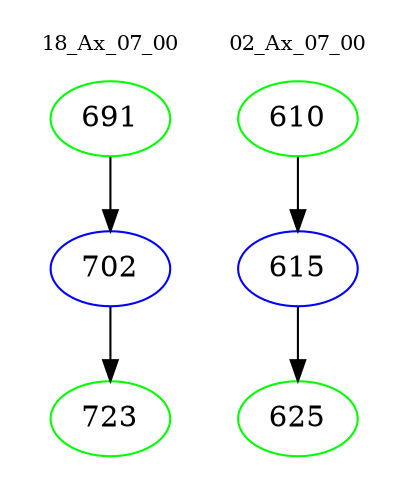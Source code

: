 digraph{
subgraph cluster_0 {
color = white
label = "18_Ax_07_00";
fontsize=10;
T0_691 [label="691", color="green"]
T0_691 -> T0_702 [color="black"]
T0_702 [label="702", color="blue"]
T0_702 -> T0_723 [color="black"]
T0_723 [label="723", color="green"]
}
subgraph cluster_1 {
color = white
label = "02_Ax_07_00";
fontsize=10;
T1_610 [label="610", color="green"]
T1_610 -> T1_615 [color="black"]
T1_615 [label="615", color="blue"]
T1_615 -> T1_625 [color="black"]
T1_625 [label="625", color="green"]
}
}

